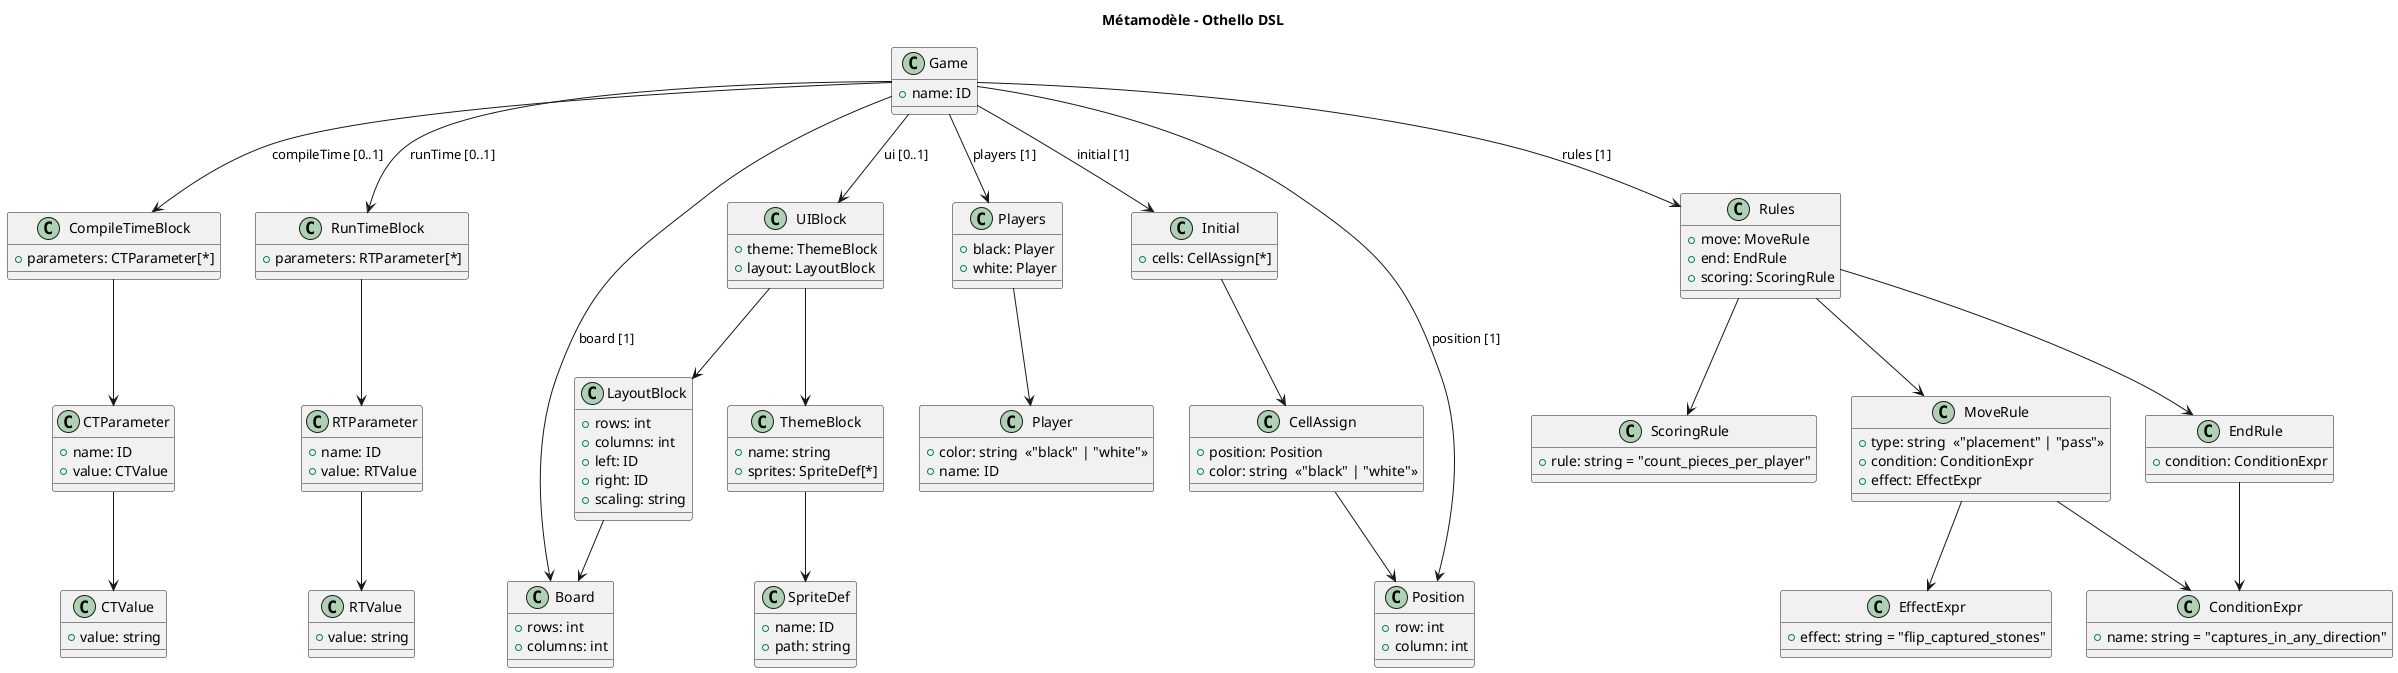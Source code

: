 @startuml
title Métamodèle - Othello DSL

' ======================
' Concepts principaux
' ======================

class Game {
  +name: ID
}

class CompileTimeBlock {
  +parameters: CTParameter[*]
}

class CTParameter {
  +name: ID
  +value: CTValue
}

class CTValue {
  +value: string
}

class RunTimeBlock {
  +parameters: RTParameter[*]
}

class RTParameter {
  +name: ID
  +value: RTValue
}

class RTValue {
  +value: string
}

class UIBlock {
  +theme: ThemeBlock
  +layout: LayoutBlock
}

class ThemeBlock {
  +name: string
  +sprites: SpriteDef[*]
}

class SpriteDef {
  +name: ID
  +path: string
}

class LayoutBlock {
  +rows: int
  +columns: int
  +left: ID
  +right: ID
  +scaling: string
}

class Board {
  +rows: int
  +columns: int
}

class Players {
  +black: Player
  +white: Player
}

class Player {
  +color: string  <<"black" | "white">>
  +name: ID
}

class Initial {
  +cells: CellAssign[*]
}

class CellAssign {
  +position: Position
  +color: string  <<"black" | "white">>
}

class Position {
  +row: int
  +column: int
}

class Rules {
  +move: MoveRule
  +end: EndRule
  +scoring: ScoringRule
}

class MoveRule {
  +type: string  <<"placement" | "pass">>
  +condition: ConditionExpr
  +effect: EffectExpr
}

class ConditionExpr {
  +name: string = "captures_in_any_direction"
}

class EffectExpr {
  +effect: string = "flip_captured_stones"
}

class EndRule {
  +condition: ConditionExpr
}

class ScoringRule {
  +rule: string = "count_pieces_per_player"
}


' ======================
' Relations
' ======================

Game --> CompileTimeBlock : compileTime [0..1]
Game --> RunTimeBlock : runTime [0..1]
Game --> UIBlock : ui [0..1]
Game --> Board : board [1]
Game --> Players : players [1]
Game --> Initial : initial [1]
Game --> Position : position [1]
Game --> Rules : rules [1]

CompileTimeBlock --> CTParameter
CTParameter --> CTValue

RunTimeBlock --> RTParameter
RTParameter --> RTValue

UIBlock --> ThemeBlock
UIBlock --> LayoutBlock
ThemeBlock --> SpriteDef

LayoutBlock --> Board

Players --> Player
Initial --> CellAssign
CellAssign --> Position
Rules --> MoveRule
Rules --> EndRule
Rules --> ScoringRule
MoveRule --> ConditionExpr
MoveRule --> EffectExpr
EndRule --> ConditionExpr

@enduml
